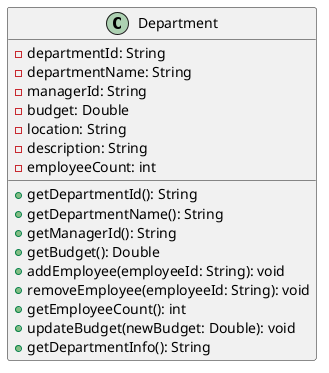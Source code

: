@startuml Department Class

class Department {
    - departmentId: String
    - departmentName: String
    - managerId: String
    - budget: Double
    - location: String
    - description: String
    - employeeCount: int
    + getDepartmentId(): String
    + getDepartmentName(): String
    + getManagerId(): String
    + getBudget(): Double
    + addEmployee(employeeId: String): void
    + removeEmployee(employeeId: String): void
    + getEmployeeCount(): int
    + updateBudget(newBudget: Double): void
    + getDepartmentInfo(): String
}

@enduml